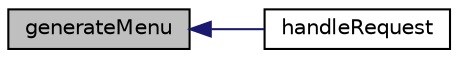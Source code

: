 digraph "generateMenu"
{
  edge [fontname="Helvetica",fontsize="10",labelfontname="Helvetica",labelfontsize="10"];
  node [fontname="Helvetica",fontsize="10",shape=record];
  rankdir="LR";
  Node33 [label="generateMenu",height=0.2,width=0.4,color="black", fillcolor="grey75", style="filled", fontcolor="black"];
  Node33 -> Node34 [dir="back",color="midnightblue",fontsize="10",style="solid",fontname="Helvetica"];
  Node34 [label="handleRequest",height=0.2,width=0.4,color="black", fillcolor="white", style="filled",URL="$class_walther_1_1_jira_service_desk_1_1_controller_1_1_service_desk_controller.html#a64e948dc4ecc56841952c042fffe8bb7"];
}
